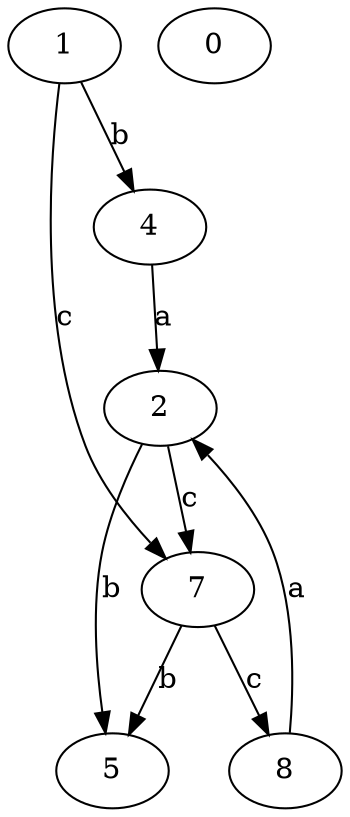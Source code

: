 strict digraph  {
1;
2;
4;
0;
5;
7;
8;
1 -> 4  [label=b];
1 -> 7  [label=c];
2 -> 5  [label=b];
2 -> 7  [label=c];
4 -> 2  [label=a];
7 -> 5  [label=b];
7 -> 8  [label=c];
8 -> 2  [label=a];
}
